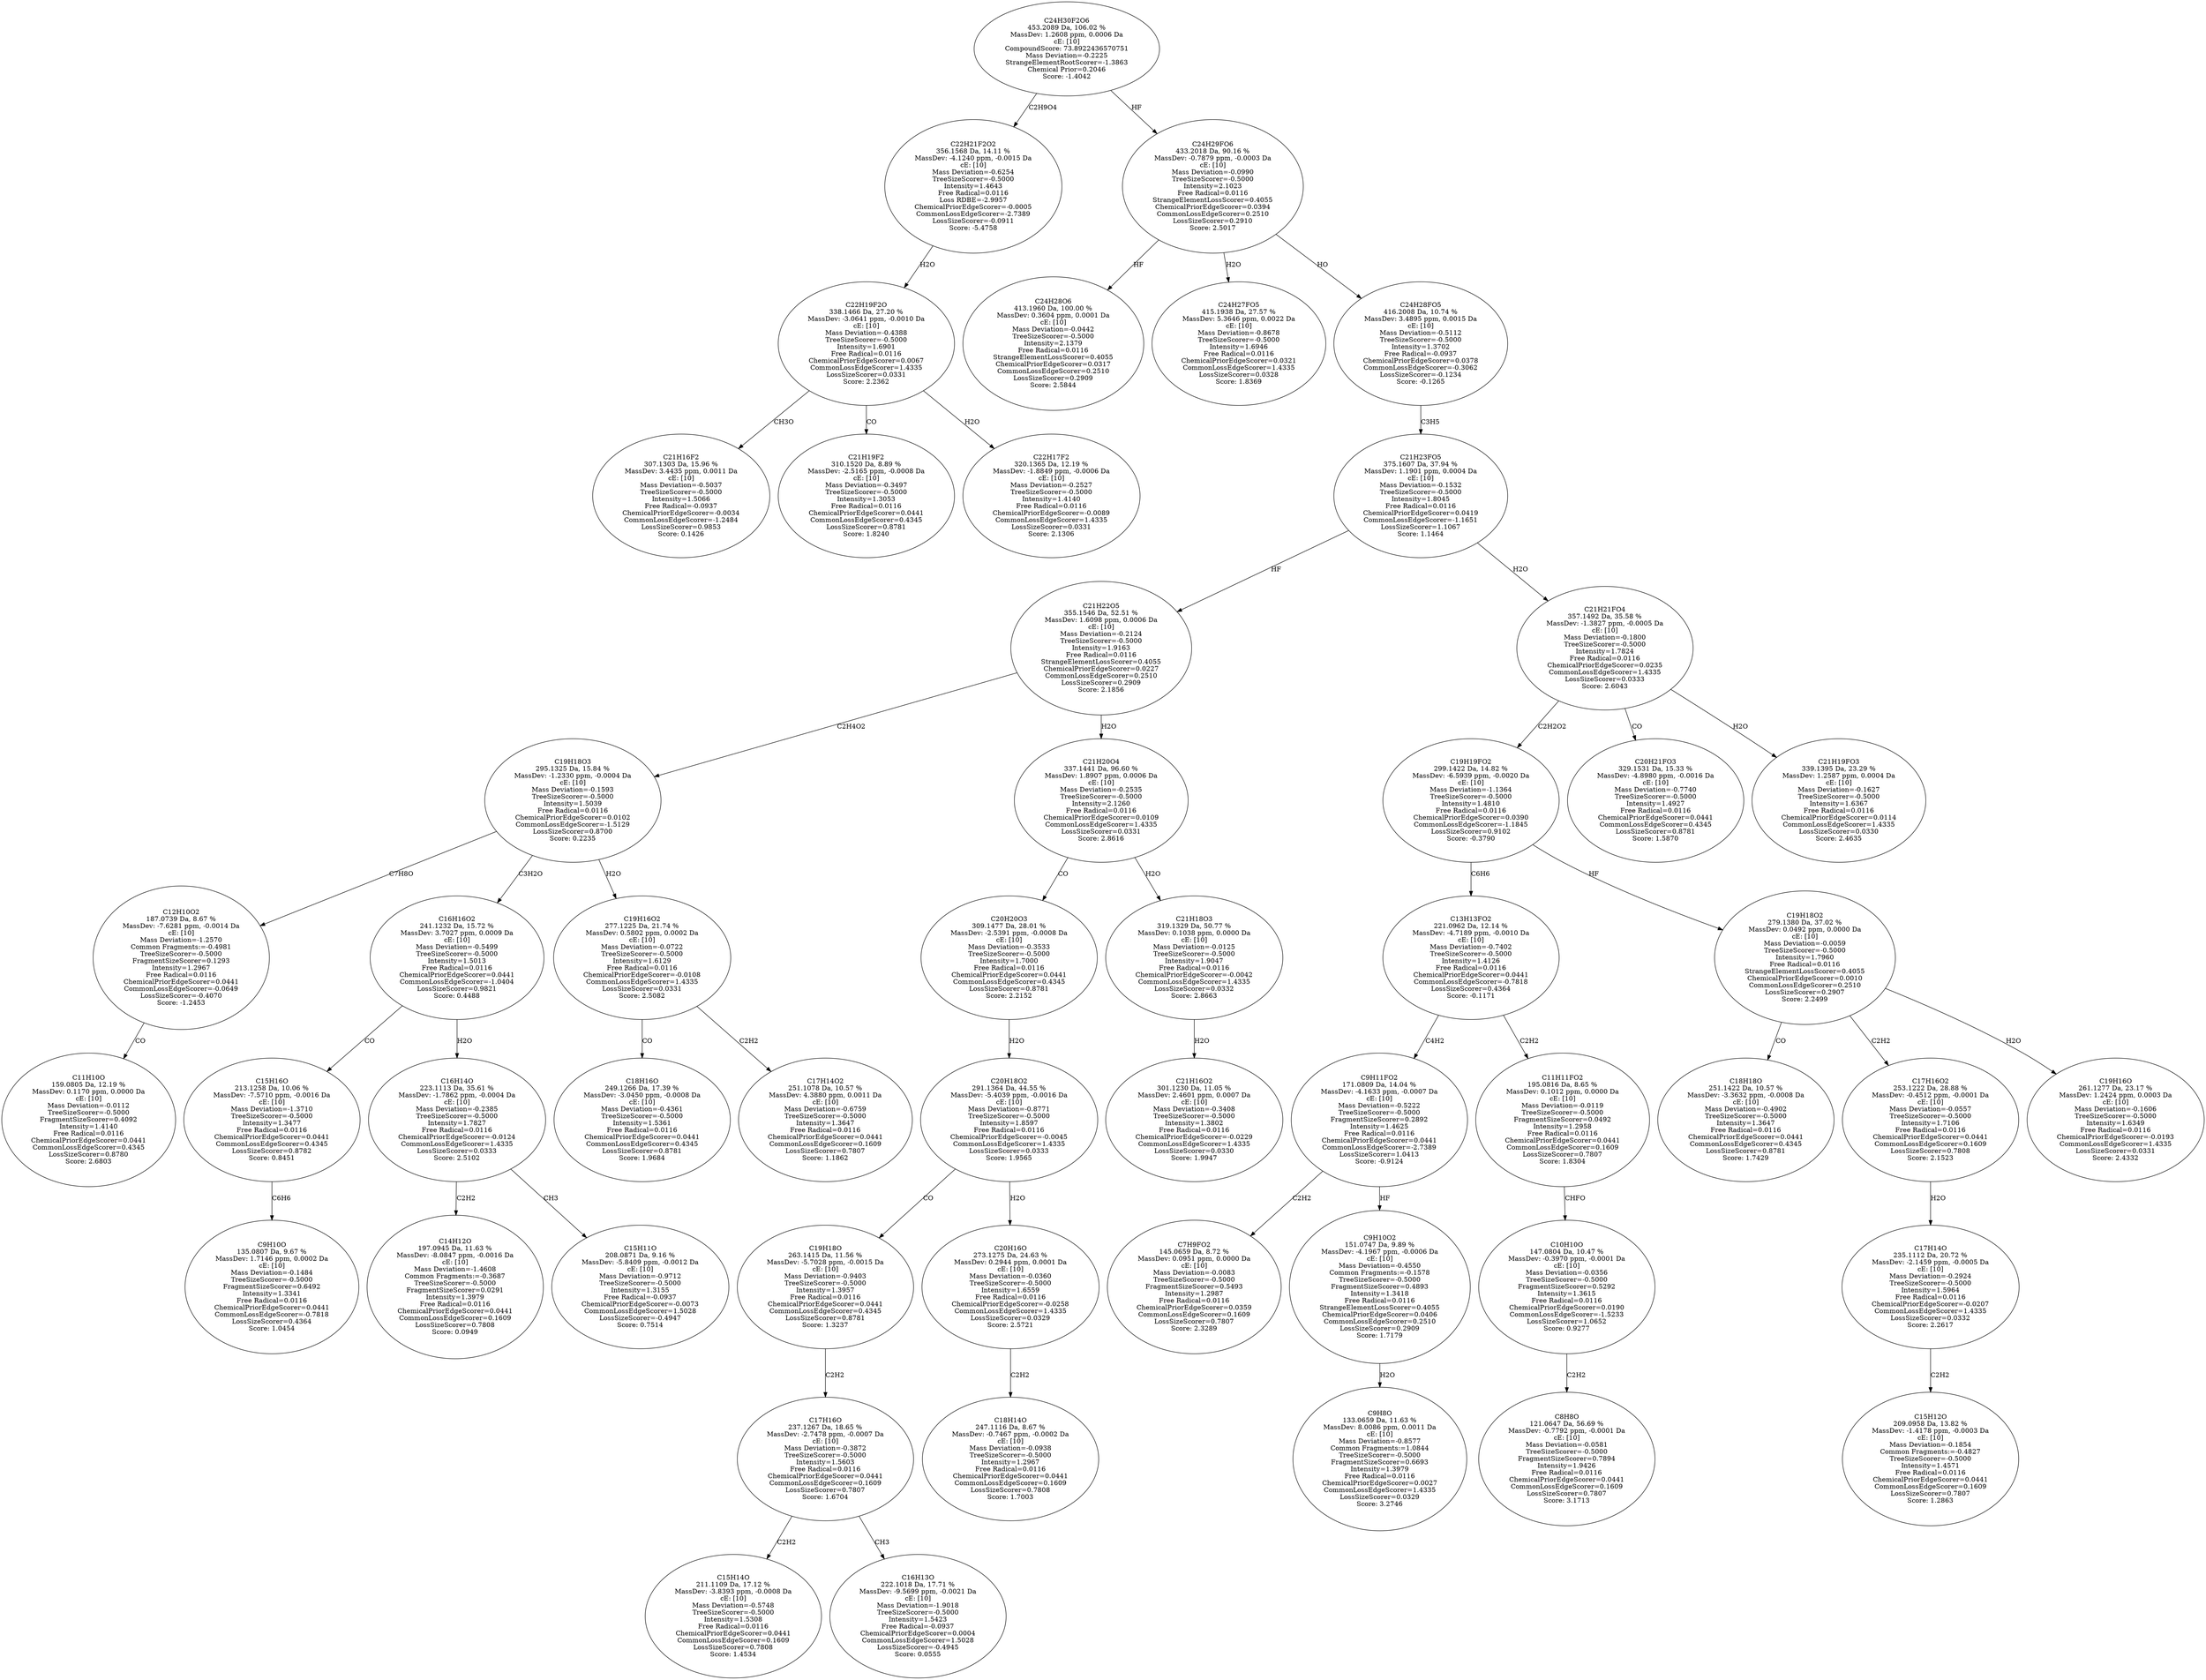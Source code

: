 strict digraph {
v1 [label="C21H16F2\n307.1303 Da, 15.96 %\nMassDev: 3.4435 ppm, 0.0011 Da\ncE: [10]\nMass Deviation=-0.5037\nTreeSizeScorer=-0.5000\nIntensity=1.5066\nFree Radical=-0.0937\nChemicalPriorEdgeScorer=-0.0034\nCommonLossEdgeScorer=-1.2484\nLossSizeScorer=0.9853\nScore: 0.1426"];
v2 [label="C21H19F2\n310.1520 Da, 8.89 %\nMassDev: -2.5165 ppm, -0.0008 Da\ncE: [10]\nMass Deviation=-0.3497\nTreeSizeScorer=-0.5000\nIntensity=1.3053\nFree Radical=0.0116\nChemicalPriorEdgeScorer=0.0441\nCommonLossEdgeScorer=0.4345\nLossSizeScorer=0.8781\nScore: 1.8240"];
v3 [label="C22H17F2\n320.1365 Da, 12.19 %\nMassDev: -1.8849 ppm, -0.0006 Da\ncE: [10]\nMass Deviation=-0.2527\nTreeSizeScorer=-0.5000\nIntensity=1.4140\nFree Radical=0.0116\nChemicalPriorEdgeScorer=-0.0089\nCommonLossEdgeScorer=1.4335\nLossSizeScorer=0.0331\nScore: 2.1306"];
v4 [label="C22H19F2O\n338.1466 Da, 27.20 %\nMassDev: -3.0641 ppm, -0.0010 Da\ncE: [10]\nMass Deviation=-0.4388\nTreeSizeScorer=-0.5000\nIntensity=1.6901\nFree Radical=0.0116\nChemicalPriorEdgeScorer=0.0067\nCommonLossEdgeScorer=1.4335\nLossSizeScorer=0.0331\nScore: 2.2362"];
v5 [label="C22H21F2O2\n356.1568 Da, 14.11 %\nMassDev: -4.1240 ppm, -0.0015 Da\ncE: [10]\nMass Deviation=-0.6254\nTreeSizeScorer=-0.5000\nIntensity=1.4643\nFree Radical=0.0116\nLoss RDBE=-2.9957\nChemicalPriorEdgeScorer=-0.0005\nCommonLossEdgeScorer=-2.7389\nLossSizeScorer=-0.0911\nScore: -5.4758"];
v6 [label="C24H28O6\n413.1960 Da, 100.00 %\nMassDev: 0.3604 ppm, 0.0001 Da\ncE: [10]\nMass Deviation=-0.0442\nTreeSizeScorer=-0.5000\nIntensity=2.1379\nFree Radical=0.0116\nStrangeElementLossScorer=0.4055\nChemicalPriorEdgeScorer=0.0317\nCommonLossEdgeScorer=0.2510\nLossSizeScorer=0.2909\nScore: 2.5844"];
v7 [label="C24H27FO5\n415.1938 Da, 27.57 %\nMassDev: 5.3646 ppm, 0.0022 Da\ncE: [10]\nMass Deviation=-0.8678\nTreeSizeScorer=-0.5000\nIntensity=1.6946\nFree Radical=0.0116\nChemicalPriorEdgeScorer=0.0321\nCommonLossEdgeScorer=1.4335\nLossSizeScorer=0.0328\nScore: 1.8369"];
v8 [label="C11H10O\n159.0805 Da, 12.19 %\nMassDev: 0.1170 ppm, 0.0000 Da\ncE: [10]\nMass Deviation=-0.0112\nTreeSizeScorer=-0.5000\nFragmentSizeScorer=0.4092\nIntensity=1.4140\nFree Radical=0.0116\nChemicalPriorEdgeScorer=0.0441\nCommonLossEdgeScorer=0.4345\nLossSizeScorer=0.8780\nScore: 2.6803"];
v9 [label="C12H10O2\n187.0739 Da, 8.67 %\nMassDev: -7.6281 ppm, -0.0014 Da\ncE: [10]\nMass Deviation=-1.2570\nCommon Fragments:=-0.4981\nTreeSizeScorer=-0.5000\nFragmentSizeScorer=0.1293\nIntensity=1.2967\nFree Radical=0.0116\nChemicalPriorEdgeScorer=0.0441\nCommonLossEdgeScorer=-0.0649\nLossSizeScorer=-0.4070\nScore: -1.2453"];
v10 [label="C9H10O\n135.0807 Da, 9.67 %\nMassDev: 1.7146 ppm, 0.0002 Da\ncE: [10]\nMass Deviation=-0.1484\nTreeSizeScorer=-0.5000\nFragmentSizeScorer=0.6492\nIntensity=1.3341\nFree Radical=0.0116\nChemicalPriorEdgeScorer=0.0441\nCommonLossEdgeScorer=-0.7818\nLossSizeScorer=0.4364\nScore: 1.0454"];
v11 [label="C15H16O\n213.1258 Da, 10.06 %\nMassDev: -7.5710 ppm, -0.0016 Da\ncE: [10]\nMass Deviation=-1.3710\nTreeSizeScorer=-0.5000\nIntensity=1.3477\nFree Radical=0.0116\nChemicalPriorEdgeScorer=0.0441\nCommonLossEdgeScorer=0.4345\nLossSizeScorer=0.8782\nScore: 0.8451"];
v12 [label="C14H12O\n197.0945 Da, 11.63 %\nMassDev: -8.0847 ppm, -0.0016 Da\ncE: [10]\nMass Deviation=-1.4608\nCommon Fragments:=-0.3687\nTreeSizeScorer=-0.5000\nFragmentSizeScorer=0.0291\nIntensity=1.3979\nFree Radical=0.0116\nChemicalPriorEdgeScorer=0.0441\nCommonLossEdgeScorer=0.1609\nLossSizeScorer=0.7808\nScore: 0.0949"];
v13 [label="C15H11O\n208.0871 Da, 9.16 %\nMassDev: -5.8409 ppm, -0.0012 Da\ncE: [10]\nMass Deviation=-0.9712\nTreeSizeScorer=-0.5000\nIntensity=1.3155\nFree Radical=-0.0937\nChemicalPriorEdgeScorer=-0.0073\nCommonLossEdgeScorer=1.5028\nLossSizeScorer=-0.4947\nScore: 0.7514"];
v14 [label="C16H14O\n223.1113 Da, 35.61 %\nMassDev: -1.7862 ppm, -0.0004 Da\ncE: [10]\nMass Deviation=-0.2385\nTreeSizeScorer=-0.5000\nIntensity=1.7827\nFree Radical=0.0116\nChemicalPriorEdgeScorer=-0.0124\nCommonLossEdgeScorer=1.4335\nLossSizeScorer=0.0333\nScore: 2.5102"];
v15 [label="C16H16O2\n241.1232 Da, 15.72 %\nMassDev: 3.7027 ppm, 0.0009 Da\ncE: [10]\nMass Deviation=-0.5499\nTreeSizeScorer=-0.5000\nIntensity=1.5013\nFree Radical=0.0116\nChemicalPriorEdgeScorer=0.0441\nCommonLossEdgeScorer=-1.0404\nLossSizeScorer=0.9821\nScore: 0.4488"];
v16 [label="C18H16O\n249.1266 Da, 17.39 %\nMassDev: -3.0450 ppm, -0.0008 Da\ncE: [10]\nMass Deviation=-0.4361\nTreeSizeScorer=-0.5000\nIntensity=1.5361\nFree Radical=0.0116\nChemicalPriorEdgeScorer=0.0441\nCommonLossEdgeScorer=0.4345\nLossSizeScorer=0.8781\nScore: 1.9684"];
v17 [label="C17H14O2\n251.1078 Da, 10.57 %\nMassDev: 4.3880 ppm, 0.0011 Da\ncE: [10]\nMass Deviation=-0.6759\nTreeSizeScorer=-0.5000\nIntensity=1.3647\nFree Radical=0.0116\nChemicalPriorEdgeScorer=0.0441\nCommonLossEdgeScorer=0.1609\nLossSizeScorer=0.7807\nScore: 1.1862"];
v18 [label="C19H16O2\n277.1225 Da, 21.74 %\nMassDev: 0.5802 ppm, 0.0002 Da\ncE: [10]\nMass Deviation=-0.0722\nTreeSizeScorer=-0.5000\nIntensity=1.6129\nFree Radical=0.0116\nChemicalPriorEdgeScorer=-0.0108\nCommonLossEdgeScorer=1.4335\nLossSizeScorer=0.0331\nScore: 2.5082"];
v19 [label="C19H18O3\n295.1325 Da, 15.84 %\nMassDev: -1.2330 ppm, -0.0004 Da\ncE: [10]\nMass Deviation=-0.1593\nTreeSizeScorer=-0.5000\nIntensity=1.5039\nFree Radical=0.0116\nChemicalPriorEdgeScorer=0.0102\nCommonLossEdgeScorer=-1.5129\nLossSizeScorer=0.8700\nScore: 0.2235"];
v20 [label="C15H14O\n211.1109 Da, 17.12 %\nMassDev: -3.8393 ppm, -0.0008 Da\ncE: [10]\nMass Deviation=-0.5748\nTreeSizeScorer=-0.5000\nIntensity=1.5308\nFree Radical=0.0116\nChemicalPriorEdgeScorer=0.0441\nCommonLossEdgeScorer=0.1609\nLossSizeScorer=0.7808\nScore: 1.4534"];
v21 [label="C16H13O\n222.1018 Da, 17.71 %\nMassDev: -9.5699 ppm, -0.0021 Da\ncE: [10]\nMass Deviation=-1.9018\nTreeSizeScorer=-0.5000\nIntensity=1.5423\nFree Radical=-0.0937\nChemicalPriorEdgeScorer=0.0004\nCommonLossEdgeScorer=1.5028\nLossSizeScorer=-0.4945\nScore: 0.0555"];
v22 [label="C17H16O\n237.1267 Da, 18.65 %\nMassDev: -2.7478 ppm, -0.0007 Da\ncE: [10]\nMass Deviation=-0.3872\nTreeSizeScorer=-0.5000\nIntensity=1.5603\nFree Radical=0.0116\nChemicalPriorEdgeScorer=0.0441\nCommonLossEdgeScorer=0.1609\nLossSizeScorer=0.7807\nScore: 1.6704"];
v23 [label="C19H18O\n263.1415 Da, 11.56 %\nMassDev: -5.7028 ppm, -0.0015 Da\ncE: [10]\nMass Deviation=-0.9403\nTreeSizeScorer=-0.5000\nIntensity=1.3957\nFree Radical=0.0116\nChemicalPriorEdgeScorer=0.0441\nCommonLossEdgeScorer=0.4345\nLossSizeScorer=0.8781\nScore: 1.3237"];
v24 [label="C18H14O\n247.1116 Da, 8.67 %\nMassDev: -0.7467 ppm, -0.0002 Da\ncE: [10]\nMass Deviation=-0.0938\nTreeSizeScorer=-0.5000\nIntensity=1.2967\nFree Radical=0.0116\nChemicalPriorEdgeScorer=0.0441\nCommonLossEdgeScorer=0.1609\nLossSizeScorer=0.7808\nScore: 1.7003"];
v25 [label="C20H16O\n273.1275 Da, 24.63 %\nMassDev: 0.2944 ppm, 0.0001 Da\ncE: [10]\nMass Deviation=-0.0360\nTreeSizeScorer=-0.5000\nIntensity=1.6559\nFree Radical=0.0116\nChemicalPriorEdgeScorer=-0.0258\nCommonLossEdgeScorer=1.4335\nLossSizeScorer=0.0329\nScore: 2.5721"];
v26 [label="C20H18O2\n291.1364 Da, 44.55 %\nMassDev: -5.4039 ppm, -0.0016 Da\ncE: [10]\nMass Deviation=-0.8771\nTreeSizeScorer=-0.5000\nIntensity=1.8597\nFree Radical=0.0116\nChemicalPriorEdgeScorer=-0.0045\nCommonLossEdgeScorer=1.4335\nLossSizeScorer=0.0333\nScore: 1.9565"];
v27 [label="C20H20O3\n309.1477 Da, 28.01 %\nMassDev: -2.5391 ppm, -0.0008 Da\ncE: [10]\nMass Deviation=-0.3533\nTreeSizeScorer=-0.5000\nIntensity=1.7000\nFree Radical=0.0116\nChemicalPriorEdgeScorer=0.0441\nCommonLossEdgeScorer=0.4345\nLossSizeScorer=0.8781\nScore: 2.2152"];
v28 [label="C21H16O2\n301.1230 Da, 11.05 %\nMassDev: 2.4601 ppm, 0.0007 Da\ncE: [10]\nMass Deviation=-0.3408\nTreeSizeScorer=-0.5000\nIntensity=1.3802\nFree Radical=0.0116\nChemicalPriorEdgeScorer=-0.0229\nCommonLossEdgeScorer=1.4335\nLossSizeScorer=0.0330\nScore: 1.9947"];
v29 [label="C21H18O3\n319.1329 Da, 50.77 %\nMassDev: 0.1038 ppm, 0.0000 Da\ncE: [10]\nMass Deviation=-0.0125\nTreeSizeScorer=-0.5000\nIntensity=1.9047\nFree Radical=0.0116\nChemicalPriorEdgeScorer=-0.0042\nCommonLossEdgeScorer=1.4335\nLossSizeScorer=0.0332\nScore: 2.8663"];
v30 [label="C21H20O4\n337.1441 Da, 96.60 %\nMassDev: 1.8907 ppm, 0.0006 Da\ncE: [10]\nMass Deviation=-0.2535\nTreeSizeScorer=-0.5000\nIntensity=2.1260\nFree Radical=0.0116\nChemicalPriorEdgeScorer=0.0109\nCommonLossEdgeScorer=1.4335\nLossSizeScorer=0.0331\nScore: 2.8616"];
v31 [label="C21H22O5\n355.1546 Da, 52.51 %\nMassDev: 1.6098 ppm, 0.0006 Da\ncE: [10]\nMass Deviation=-0.2124\nTreeSizeScorer=-0.5000\nIntensity=1.9163\nFree Radical=0.0116\nStrangeElementLossScorer=0.4055\nChemicalPriorEdgeScorer=0.0227\nCommonLossEdgeScorer=0.2510\nLossSizeScorer=0.2909\nScore: 2.1856"];
v32 [label="C7H9FO2\n145.0659 Da, 8.72 %\nMassDev: 0.0951 ppm, 0.0000 Da\ncE: [10]\nMass Deviation=-0.0083\nTreeSizeScorer=-0.5000\nFragmentSizeScorer=0.5493\nIntensity=1.2987\nFree Radical=0.0116\nChemicalPriorEdgeScorer=0.0359\nCommonLossEdgeScorer=0.1609\nLossSizeScorer=0.7807\nScore: 2.3289"];
v33 [label="C9H8O\n133.0659 Da, 11.63 %\nMassDev: 8.0086 ppm, 0.0011 Da\ncE: [10]\nMass Deviation=-0.8577\nCommon Fragments:=1.0844\nTreeSizeScorer=-0.5000\nFragmentSizeScorer=0.6693\nIntensity=1.3979\nFree Radical=0.0116\nChemicalPriorEdgeScorer=0.0027\nCommonLossEdgeScorer=1.4335\nLossSizeScorer=0.0329\nScore: 3.2746"];
v34 [label="C9H10O2\n151.0747 Da, 9.89 %\nMassDev: -4.1967 ppm, -0.0006 Da\ncE: [10]\nMass Deviation=-0.4550\nCommon Fragments:=-0.1578\nTreeSizeScorer=-0.5000\nFragmentSizeScorer=0.4893\nIntensity=1.3418\nFree Radical=0.0116\nStrangeElementLossScorer=0.4055\nChemicalPriorEdgeScorer=0.0406\nCommonLossEdgeScorer=0.2510\nLossSizeScorer=0.2909\nScore: 1.7179"];
v35 [label="C9H11FO2\n171.0809 Da, 14.04 %\nMassDev: -4.1633 ppm, -0.0007 Da\ncE: [10]\nMass Deviation=-0.5222\nTreeSizeScorer=-0.5000\nFragmentSizeScorer=0.2892\nIntensity=1.4625\nFree Radical=0.0116\nChemicalPriorEdgeScorer=0.0441\nCommonLossEdgeScorer=-2.7389\nLossSizeScorer=1.0413\nScore: -0.9124"];
v36 [label="C8H8O\n121.0647 Da, 56.69 %\nMassDev: -0.7792 ppm, -0.0001 Da\ncE: [10]\nMass Deviation=-0.0581\nTreeSizeScorer=-0.5000\nFragmentSizeScorer=0.7894\nIntensity=1.9426\nFree Radical=0.0116\nChemicalPriorEdgeScorer=0.0441\nCommonLossEdgeScorer=0.1609\nLossSizeScorer=0.7807\nScore: 3.1713"];
v37 [label="C10H10O\n147.0804 Da, 10.47 %\nMassDev: -0.3970 ppm, -0.0001 Da\ncE: [10]\nMass Deviation=-0.0356\nTreeSizeScorer=-0.5000\nFragmentSizeScorer=0.5292\nIntensity=1.3615\nFree Radical=0.0116\nChemicalPriorEdgeScorer=0.0190\nCommonLossEdgeScorer=-1.5233\nLossSizeScorer=1.0652\nScore: 0.9277"];
v38 [label="C11H11FO2\n195.0816 Da, 8.65 %\nMassDev: 0.1012 ppm, 0.0000 Da\ncE: [10]\nMass Deviation=-0.0119\nTreeSizeScorer=-0.5000\nFragmentSizeScorer=0.0492\nIntensity=1.2958\nFree Radical=0.0116\nChemicalPriorEdgeScorer=0.0441\nCommonLossEdgeScorer=0.1609\nLossSizeScorer=0.7807\nScore: 1.8304"];
v39 [label="C13H13FO2\n221.0962 Da, 12.14 %\nMassDev: -4.7189 ppm, -0.0010 Da\ncE: [10]\nMass Deviation=-0.7402\nTreeSizeScorer=-0.5000\nIntensity=1.4126\nFree Radical=0.0116\nChemicalPriorEdgeScorer=0.0441\nCommonLossEdgeScorer=-0.7818\nLossSizeScorer=0.4364\nScore: -0.1171"];
v40 [label="C18H18O\n251.1422 Da, 10.57 %\nMassDev: -3.3632 ppm, -0.0008 Da\ncE: [10]\nMass Deviation=-0.4902\nTreeSizeScorer=-0.5000\nIntensity=1.3647\nFree Radical=0.0116\nChemicalPriorEdgeScorer=0.0441\nCommonLossEdgeScorer=0.4345\nLossSizeScorer=0.8781\nScore: 1.7429"];
v41 [label="C15H12O\n209.0958 Da, 13.82 %\nMassDev: -1.4178 ppm, -0.0003 Da\ncE: [10]\nMass Deviation=-0.1854\nCommon Fragments:=-0.4827\nTreeSizeScorer=-0.5000\nIntensity=1.4571\nFree Radical=0.0116\nChemicalPriorEdgeScorer=0.0441\nCommonLossEdgeScorer=0.1609\nLossSizeScorer=0.7807\nScore: 1.2863"];
v42 [label="C17H14O\n235.1112 Da, 20.72 %\nMassDev: -2.1459 ppm, -0.0005 Da\ncE: [10]\nMass Deviation=-0.2924\nTreeSizeScorer=-0.5000\nIntensity=1.5964\nFree Radical=0.0116\nChemicalPriorEdgeScorer=-0.0207\nCommonLossEdgeScorer=1.4335\nLossSizeScorer=0.0332\nScore: 2.2617"];
v43 [label="C17H16O2\n253.1222 Da, 28.88 %\nMassDev: -0.4512 ppm, -0.0001 Da\ncE: [10]\nMass Deviation=-0.0557\nTreeSizeScorer=-0.5000\nIntensity=1.7106\nFree Radical=0.0116\nChemicalPriorEdgeScorer=0.0441\nCommonLossEdgeScorer=0.1609\nLossSizeScorer=0.7808\nScore: 2.1523"];
v44 [label="C19H16O\n261.1277 Da, 23.17 %\nMassDev: 1.2424 ppm, 0.0003 Da\ncE: [10]\nMass Deviation=-0.1606\nTreeSizeScorer=-0.5000\nIntensity=1.6349\nFree Radical=0.0116\nChemicalPriorEdgeScorer=-0.0193\nCommonLossEdgeScorer=1.4335\nLossSizeScorer=0.0331\nScore: 2.4332"];
v45 [label="C19H18O2\n279.1380 Da, 37.02 %\nMassDev: 0.0492 ppm, 0.0000 Da\ncE: [10]\nMass Deviation=-0.0059\nTreeSizeScorer=-0.5000\nIntensity=1.7960\nFree Radical=0.0116\nStrangeElementLossScorer=0.4055\nChemicalPriorEdgeScorer=0.0010\nCommonLossEdgeScorer=0.2510\nLossSizeScorer=0.2907\nScore: 2.2499"];
v46 [label="C19H19FO2\n299.1422 Da, 14.82 %\nMassDev: -6.5939 ppm, -0.0020 Da\ncE: [10]\nMass Deviation=-1.1364\nTreeSizeScorer=-0.5000\nIntensity=1.4810\nFree Radical=0.0116\nChemicalPriorEdgeScorer=0.0390\nCommonLossEdgeScorer=-1.1845\nLossSizeScorer=0.9102\nScore: -0.3790"];
v47 [label="C20H21FO3\n329.1531 Da, 15.33 %\nMassDev: -4.8980 ppm, -0.0016 Da\ncE: [10]\nMass Deviation=-0.7740\nTreeSizeScorer=-0.5000\nIntensity=1.4927\nFree Radical=0.0116\nChemicalPriorEdgeScorer=0.0441\nCommonLossEdgeScorer=0.4345\nLossSizeScorer=0.8781\nScore: 1.5870"];
v48 [label="C21H19FO3\n339.1395 Da, 23.29 %\nMassDev: 1.2587 ppm, 0.0004 Da\ncE: [10]\nMass Deviation=-0.1627\nTreeSizeScorer=-0.5000\nIntensity=1.6367\nFree Radical=0.0116\nChemicalPriorEdgeScorer=0.0114\nCommonLossEdgeScorer=1.4335\nLossSizeScorer=0.0330\nScore: 2.4635"];
v49 [label="C21H21FO4\n357.1492 Da, 35.58 %\nMassDev: -1.3827 ppm, -0.0005 Da\ncE: [10]\nMass Deviation=-0.1800\nTreeSizeScorer=-0.5000\nIntensity=1.7824\nFree Radical=0.0116\nChemicalPriorEdgeScorer=0.0235\nCommonLossEdgeScorer=1.4335\nLossSizeScorer=0.0333\nScore: 2.6043"];
v50 [label="C21H23FO5\n375.1607 Da, 37.94 %\nMassDev: 1.1901 ppm, 0.0004 Da\ncE: [10]\nMass Deviation=-0.1532\nTreeSizeScorer=-0.5000\nIntensity=1.8045\nFree Radical=0.0116\nChemicalPriorEdgeScorer=0.0419\nCommonLossEdgeScorer=-1.1651\nLossSizeScorer=1.1067\nScore: 1.1464"];
v51 [label="C24H28FO5\n416.2008 Da, 10.74 %\nMassDev: 3.4895 ppm, 0.0015 Da\ncE: [10]\nMass Deviation=-0.5112\nTreeSizeScorer=-0.5000\nIntensity=1.3702\nFree Radical=-0.0937\nChemicalPriorEdgeScorer=0.0378\nCommonLossEdgeScorer=-0.3062\nLossSizeScorer=-0.1234\nScore: -0.1265"];
v52 [label="C24H29FO6\n433.2018 Da, 90.16 %\nMassDev: -0.7879 ppm, -0.0003 Da\ncE: [10]\nMass Deviation=-0.0990\nTreeSizeScorer=-0.5000\nIntensity=2.1023\nFree Radical=0.0116\nStrangeElementLossScorer=0.4055\nChemicalPriorEdgeScorer=0.0394\nCommonLossEdgeScorer=0.2510\nLossSizeScorer=0.2910\nScore: 2.5017"];
v53 [label="C24H30F2O6\n453.2089 Da, 106.02 %\nMassDev: 1.2608 ppm, 0.0006 Da\ncE: [10]\nCompoundScore: 73.8922436570751\nMass Deviation=-0.2225\nStrangeElementRootScorer=-1.3863\nChemical Prior=0.2046\nScore: -1.4042"];
v4 -> v1 [label="CH3O"];
v4 -> v2 [label="CO"];
v4 -> v3 [label="H2O"];
v5 -> v4 [label="H2O"];
v53 -> v5 [label="C2H9O4"];
v52 -> v6 [label="HF"];
v52 -> v7 [label="H2O"];
v9 -> v8 [label="CO"];
v19 -> v9 [label="C7H8O"];
v11 -> v10 [label="C6H6"];
v15 -> v11 [label="CO"];
v14 -> v12 [label="C2H2"];
v14 -> v13 [label="CH3"];
v15 -> v14 [label="H2O"];
v19 -> v15 [label="C3H2O"];
v18 -> v16 [label="CO"];
v18 -> v17 [label="C2H2"];
v19 -> v18 [label="H2O"];
v31 -> v19 [label="C2H4O2"];
v22 -> v20 [label="C2H2"];
v22 -> v21 [label="CH3"];
v23 -> v22 [label="C2H2"];
v26 -> v23 [label="CO"];
v25 -> v24 [label="C2H2"];
v26 -> v25 [label="H2O"];
v27 -> v26 [label="H2O"];
v30 -> v27 [label="CO"];
v29 -> v28 [label="H2O"];
v30 -> v29 [label="H2O"];
v31 -> v30 [label="H2O"];
v50 -> v31 [label="HF"];
v35 -> v32 [label="C2H2"];
v34 -> v33 [label="H2O"];
v35 -> v34 [label="HF"];
v39 -> v35 [label="C4H2"];
v37 -> v36 [label="C2H2"];
v38 -> v37 [label="CHFO"];
v39 -> v38 [label="C2H2"];
v46 -> v39 [label="C6H6"];
v45 -> v40 [label="CO"];
v42 -> v41 [label="C2H2"];
v43 -> v42 [label="H2O"];
v45 -> v43 [label="C2H2"];
v45 -> v44 [label="H2O"];
v46 -> v45 [label="HF"];
v49 -> v46 [label="C2H2O2"];
v49 -> v47 [label="CO"];
v49 -> v48 [label="H2O"];
v50 -> v49 [label="H2O"];
v51 -> v50 [label="C3H5"];
v52 -> v51 [label="HO"];
v53 -> v52 [label="HF"];
}